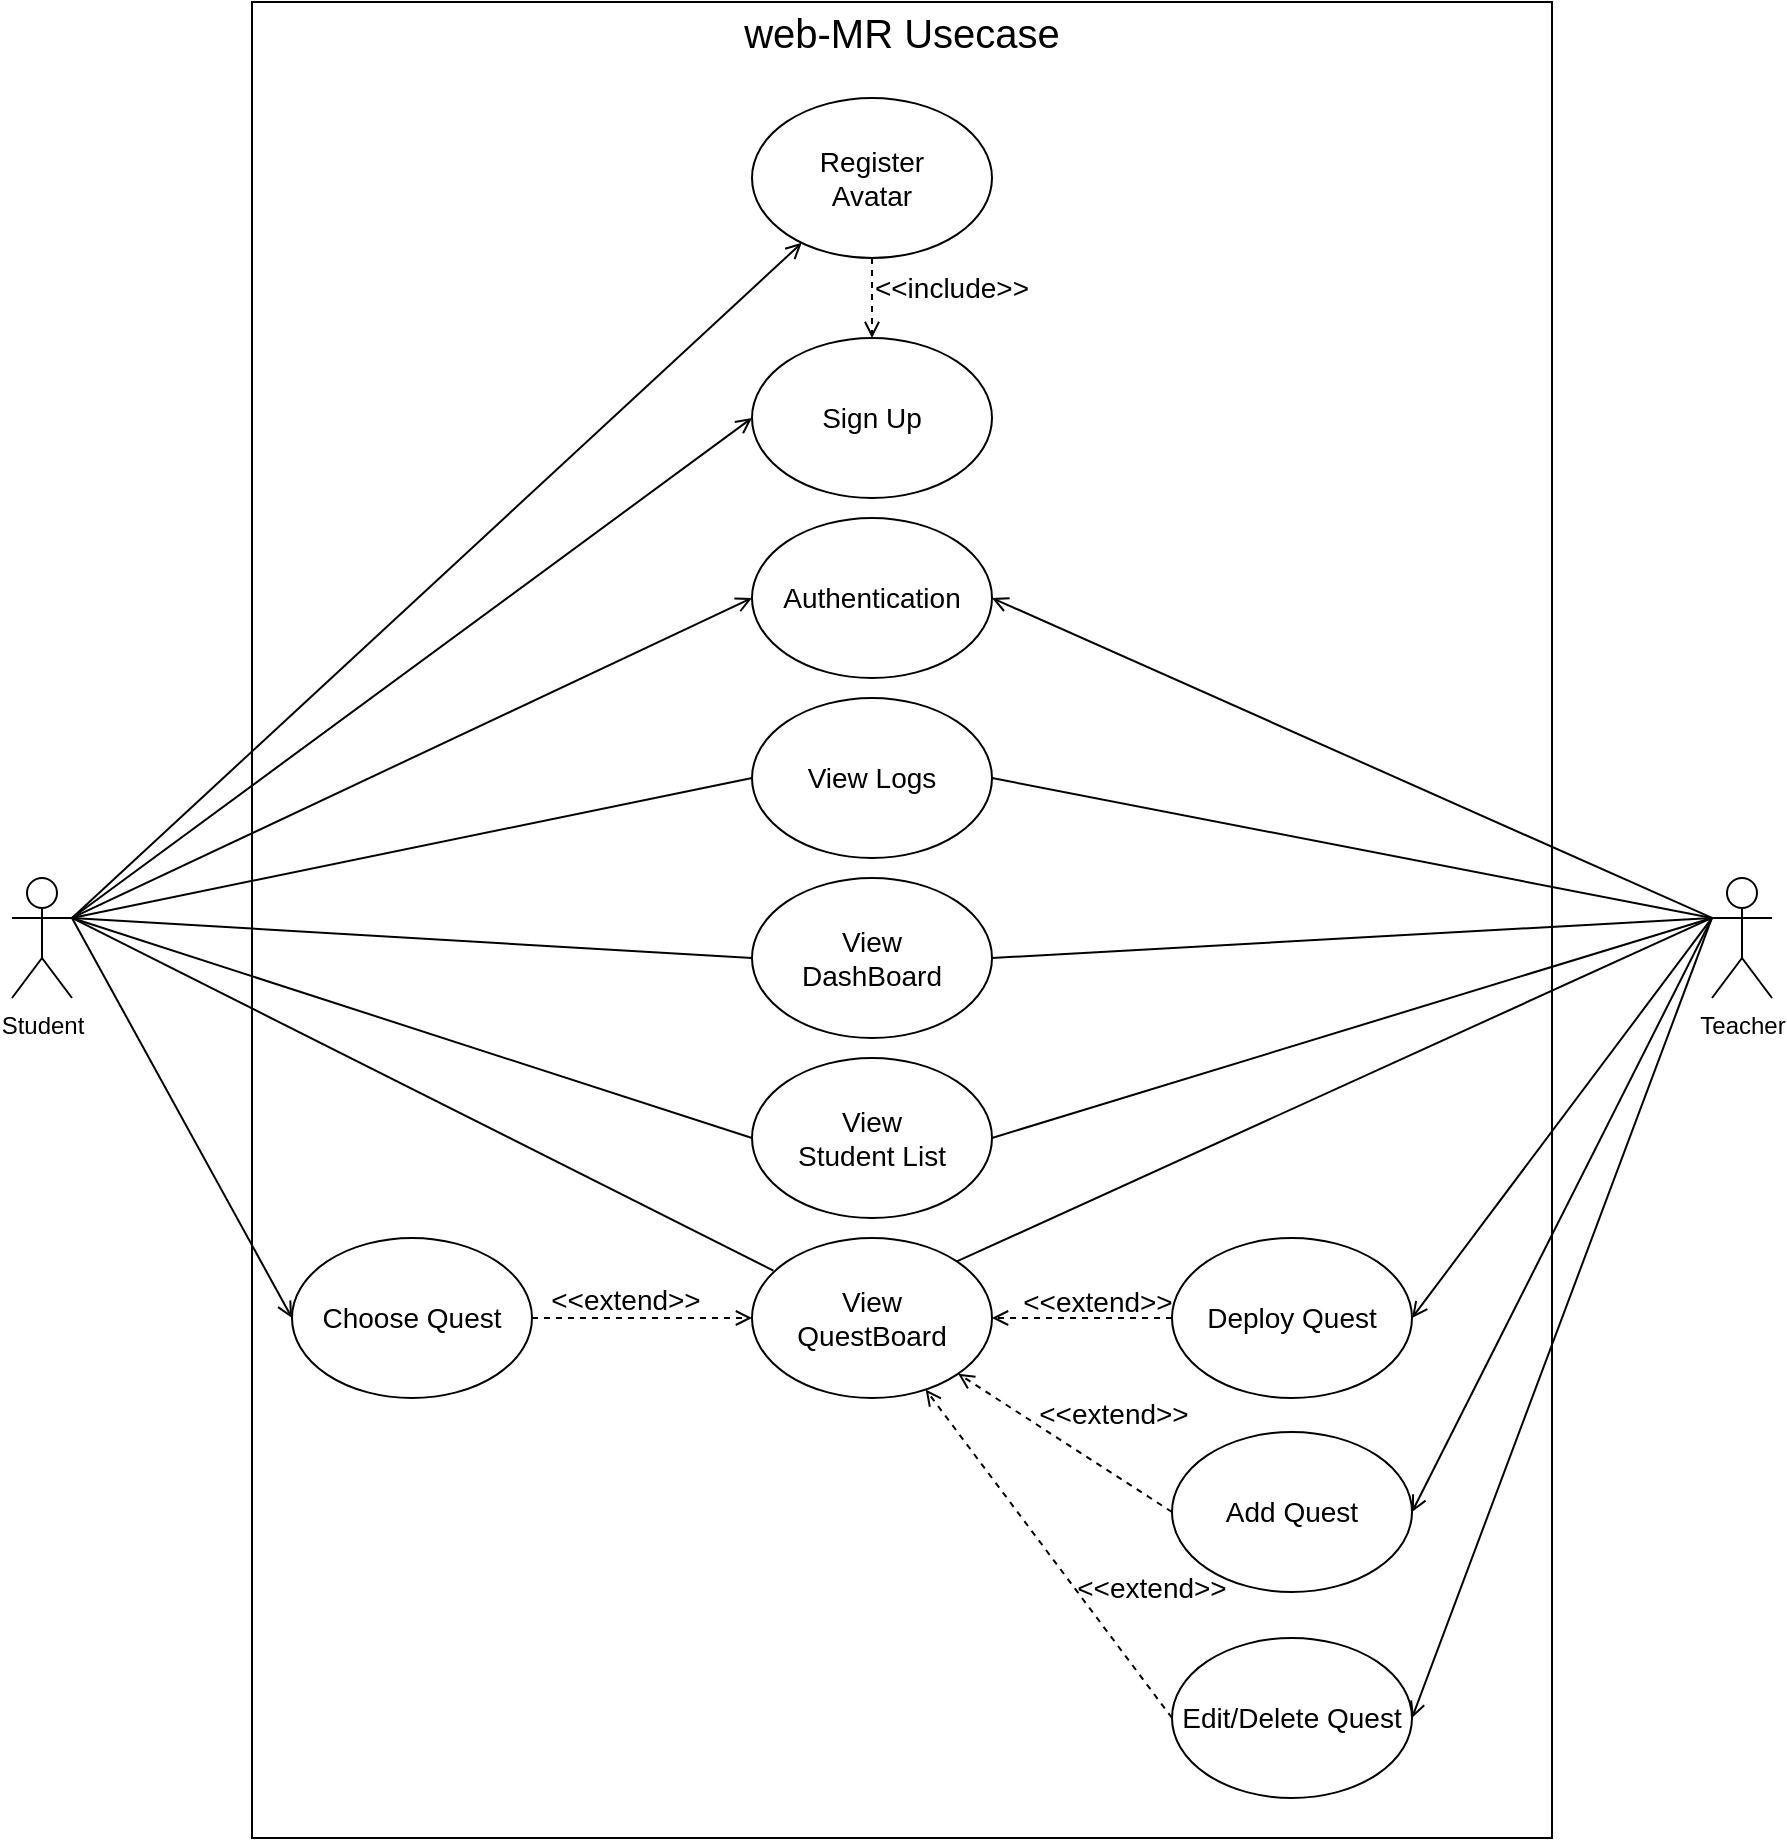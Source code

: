 <mxfile version="20.7.3" type="device"><diagram id="x60IqQ1KFAZFxsTFNg5M" name="Page-1"><mxGraphModel dx="1509" dy="804" grid="1" gridSize="10" guides="1" tooltips="1" connect="1" arrows="1" fold="1" page="1" pageScale="1" pageWidth="1169" pageHeight="827" math="0" shadow="0"><root><mxCell id="0"/><mxCell id="1" parent="0"/><mxCell id="J8Q_yfKTFZ5pwHX0eOXk-1" value="" style="rounded=0;whiteSpace=wrap;html=1;" parent="1" vertex="1"><mxGeometry x="240" y="112" width="650" height="918" as="geometry"/></mxCell><mxCell id="BS0O45Gc08rb40abdRbC-3" style="rounded=0;orthogonalLoop=1;jettySize=auto;html=1;fontSize=14;endArrow=open;endFill=0;entryX=0;entryY=0.5;entryDx=0;entryDy=0;exitX=1;exitY=0.333;exitDx=0;exitDy=0;exitPerimeter=0;" edge="1" parent="1" source="J8Q_yfKTFZ5pwHX0eOXk-2" target="J8Q_yfKTFZ5pwHX0eOXk-6"><mxGeometry relative="1" as="geometry"><mxPoint x="360" y="498" as="sourcePoint"/></mxGeometry></mxCell><mxCell id="BS0O45Gc08rb40abdRbC-4" style="edgeStyle=none;rounded=0;orthogonalLoop=1;jettySize=auto;html=1;fontSize=14;endArrow=none;endFill=0;entryX=0.089;entryY=0.204;entryDx=0;entryDy=0;exitX=1;exitY=0.333;exitDx=0;exitDy=0;exitPerimeter=0;entryPerimeter=0;" edge="1" parent="1" source="J8Q_yfKTFZ5pwHX0eOXk-2" target="J8Q_yfKTFZ5pwHX0eOXk-7"><mxGeometry relative="1" as="geometry"><mxPoint x="360" y="498" as="sourcePoint"/></mxGeometry></mxCell><mxCell id="BS0O45Gc08rb40abdRbC-5" style="edgeStyle=none;rounded=0;orthogonalLoop=1;jettySize=auto;html=1;fontSize=14;endArrow=none;endFill=0;entryX=0;entryY=0.5;entryDx=0;entryDy=0;exitX=1;exitY=0.333;exitDx=0;exitDy=0;exitPerimeter=0;" edge="1" parent="1" source="J8Q_yfKTFZ5pwHX0eOXk-2" target="BS0O45Gc08rb40abdRbC-1"><mxGeometry relative="1" as="geometry"><mxPoint x="360" y="498" as="sourcePoint"/></mxGeometry></mxCell><mxCell id="BS0O45Gc08rb40abdRbC-39" style="edgeStyle=none;rounded=0;orthogonalLoop=1;jettySize=auto;html=1;fontSize=14;endArrow=none;endFill=0;entryX=0;entryY=0.5;entryDx=0;entryDy=0;exitX=1;exitY=0.333;exitDx=0;exitDy=0;exitPerimeter=0;" edge="1" parent="1" source="J8Q_yfKTFZ5pwHX0eOXk-2" target="BS0O45Gc08rb40abdRbC-37"><mxGeometry relative="1" as="geometry"><mxPoint x="360" y="498" as="sourcePoint"/></mxGeometry></mxCell><mxCell id="BS0O45Gc08rb40abdRbC-40" style="edgeStyle=none;rounded=0;orthogonalLoop=1;jettySize=auto;html=1;entryX=0;entryY=0.5;entryDx=0;entryDy=0;fontSize=14;endArrow=none;endFill=0;exitX=1;exitY=0.333;exitDx=0;exitDy=0;exitPerimeter=0;" edge="1" parent="1" source="J8Q_yfKTFZ5pwHX0eOXk-2" target="BS0O45Gc08rb40abdRbC-38"><mxGeometry relative="1" as="geometry"><mxPoint x="170" y="400" as="sourcePoint"/></mxGeometry></mxCell><mxCell id="BS0O45Gc08rb40abdRbC-95" style="edgeStyle=none;rounded=0;orthogonalLoop=1;jettySize=auto;html=1;entryX=0;entryY=0.5;entryDx=0;entryDy=0;fontSize=20;endArrow=open;endFill=0;exitX=1;exitY=0.333;exitDx=0;exitDy=0;exitPerimeter=0;startArrow=none;startFill=0;" edge="1" parent="1" source="J8Q_yfKTFZ5pwHX0eOXk-2" target="BS0O45Gc08rb40abdRbC-10"><mxGeometry relative="1" as="geometry"><mxPoint x="170" y="400" as="sourcePoint"/></mxGeometry></mxCell><mxCell id="J8Q_yfKTFZ5pwHX0eOXk-2" value="Student" style="shape=umlActor;verticalLabelPosition=bottom;verticalAlign=top;html=1;outlineConnect=0;" parent="1" vertex="1"><mxGeometry x="120" y="550" width="30" height="60" as="geometry"/></mxCell><mxCell id="J8Q_yfKTFZ5pwHX0eOXk-6" value="&lt;font style=&quot;font-size: 14px;&quot;&gt;Authentication&lt;/font&gt;" style="ellipse;whiteSpace=wrap;html=1;" parent="1" vertex="1"><mxGeometry x="490" y="370" width="120" height="80" as="geometry"/></mxCell><mxCell id="J8Q_yfKTFZ5pwHX0eOXk-7" value="&lt;font style=&quot;font-size: 14px;&quot;&gt;View&lt;br&gt;QuestBoard&lt;/font&gt;" style="ellipse;whiteSpace=wrap;html=1;" parent="1" vertex="1"><mxGeometry x="490" y="730" width="120" height="80" as="geometry"/></mxCell><mxCell id="BS0O45Gc08rb40abdRbC-1" value="&lt;font style=&quot;font-size: 14px;&quot;&gt;View Logs&lt;/font&gt;" style="ellipse;whiteSpace=wrap;html=1;" vertex="1" parent="1"><mxGeometry x="490" y="460" width="120" height="80" as="geometry"/></mxCell><mxCell id="BS0O45Gc08rb40abdRbC-2" value="&lt;font style=&quot;font-size: 20px;&quot;&gt;web-MR Usecase&lt;/font&gt;" style="text;html=1;strokeColor=none;fillColor=none;align=center;verticalAlign=middle;whiteSpace=wrap;rounded=0;fontSize=14;" vertex="1" parent="1"><mxGeometry x="350" y="112" width="430" height="30" as="geometry"/></mxCell><mxCell id="BS0O45Gc08rb40abdRbC-26" style="edgeStyle=none;rounded=0;orthogonalLoop=1;jettySize=auto;html=1;fontSize=14;endArrow=open;endFill=0;dashed=1;" edge="1" parent="1" source="BS0O45Gc08rb40abdRbC-10" target="J8Q_yfKTFZ5pwHX0eOXk-7"><mxGeometry relative="1" as="geometry"/></mxCell><mxCell id="BS0O45Gc08rb40abdRbC-10" value="&lt;span style=&quot;font-size: 14px;&quot;&gt;Choose Quest&lt;/span&gt;" style="ellipse;whiteSpace=wrap;html=1;" vertex="1" parent="1"><mxGeometry x="260" y="730" width="120" height="80" as="geometry"/></mxCell><mxCell id="BS0O45Gc08rb40abdRbC-138" style="edgeStyle=none;rounded=0;orthogonalLoop=1;jettySize=auto;html=1;fontSize=20;endArrow=open;endFill=0;entryX=1;entryY=0.5;entryDx=0;entryDy=0;dashed=1;exitX=0;exitY=0.5;exitDx=0;exitDy=0;" edge="1" parent="1" source="BS0O45Gc08rb40abdRbC-22" target="J8Q_yfKTFZ5pwHX0eOXk-7"><mxGeometry relative="1" as="geometry"/></mxCell><mxCell id="BS0O45Gc08rb40abdRbC-142" style="edgeStyle=none;rounded=0;orthogonalLoop=1;jettySize=auto;html=1;entryX=0;entryY=0.333;entryDx=0;entryDy=0;entryPerimeter=0;fontSize=20;endArrow=none;endFill=0;exitX=1;exitY=0.5;exitDx=0;exitDy=0;startArrow=open;startFill=0;" edge="1" parent="1" source="BS0O45Gc08rb40abdRbC-22" target="BS0O45Gc08rb40abdRbC-96"><mxGeometry relative="1" as="geometry"/></mxCell><mxCell id="BS0O45Gc08rb40abdRbC-22" value="&lt;span style=&quot;font-size: 14px;&quot;&gt;Deploy Quest&lt;/span&gt;" style="ellipse;whiteSpace=wrap;html=1;" vertex="1" parent="1"><mxGeometry x="700" y="730" width="120" height="80" as="geometry"/></mxCell><mxCell id="BS0O45Gc08rb40abdRbC-140" style="edgeStyle=none;rounded=0;orthogonalLoop=1;jettySize=auto;html=1;fontSize=20;endArrow=open;endFill=0;dashed=1;exitX=0;exitY=0.5;exitDx=0;exitDy=0;" edge="1" parent="1" source="BS0O45Gc08rb40abdRbC-23" target="J8Q_yfKTFZ5pwHX0eOXk-7"><mxGeometry relative="1" as="geometry"/></mxCell><mxCell id="BS0O45Gc08rb40abdRbC-144" style="edgeStyle=none;rounded=0;orthogonalLoop=1;jettySize=auto;html=1;entryX=0;entryY=0.333;entryDx=0;entryDy=0;entryPerimeter=0;fontSize=20;endArrow=none;endFill=0;exitX=1;exitY=0.5;exitDx=0;exitDy=0;startArrow=open;startFill=0;" edge="1" parent="1" source="BS0O45Gc08rb40abdRbC-23" target="BS0O45Gc08rb40abdRbC-96"><mxGeometry relative="1" as="geometry"/></mxCell><mxCell id="BS0O45Gc08rb40abdRbC-23" value="&lt;span style=&quot;font-size: 14px;&quot;&gt;Edit/Delete Quest&lt;/span&gt;" style="ellipse;whiteSpace=wrap;html=1;" vertex="1" parent="1"><mxGeometry x="700" y="930" width="120" height="80" as="geometry"/></mxCell><mxCell id="BS0O45Gc08rb40abdRbC-139" style="edgeStyle=none;rounded=0;orthogonalLoop=1;jettySize=auto;html=1;fontSize=20;endArrow=open;endFill=0;dashed=1;exitX=0;exitY=0.5;exitDx=0;exitDy=0;" edge="1" parent="1" source="BS0O45Gc08rb40abdRbC-24" target="J8Q_yfKTFZ5pwHX0eOXk-7"><mxGeometry relative="1" as="geometry"/></mxCell><mxCell id="BS0O45Gc08rb40abdRbC-143" style="edgeStyle=none;rounded=0;orthogonalLoop=1;jettySize=auto;html=1;entryX=0;entryY=0.333;entryDx=0;entryDy=0;entryPerimeter=0;fontSize=20;endArrow=none;endFill=0;exitX=1;exitY=0.5;exitDx=0;exitDy=0;startArrow=open;startFill=0;" edge="1" parent="1" source="BS0O45Gc08rb40abdRbC-24" target="BS0O45Gc08rb40abdRbC-96"><mxGeometry relative="1" as="geometry"/></mxCell><mxCell id="BS0O45Gc08rb40abdRbC-24" value="&lt;span style=&quot;font-size: 14px;&quot;&gt;Add Quest&lt;/span&gt;" style="ellipse;whiteSpace=wrap;html=1;" vertex="1" parent="1"><mxGeometry x="700" y="827" width="120" height="80" as="geometry"/></mxCell><mxCell id="BS0O45Gc08rb40abdRbC-37" value="&lt;span style=&quot;font-size: 14px;&quot;&gt;View &lt;br&gt;DashBoard&lt;/span&gt;" style="ellipse;whiteSpace=wrap;html=1;" vertex="1" parent="1"><mxGeometry x="490" y="550" width="120" height="80" as="geometry"/></mxCell><mxCell id="BS0O45Gc08rb40abdRbC-38" value="&lt;span style=&quot;font-size: 14px;&quot;&gt;View &lt;br&gt;Student List&lt;/span&gt;" style="ellipse;whiteSpace=wrap;html=1;" vertex="1" parent="1"><mxGeometry x="490" y="640" width="120" height="80" as="geometry"/></mxCell><mxCell id="BS0O45Gc08rb40abdRbC-52" style="edgeStyle=none;rounded=0;orthogonalLoop=1;jettySize=auto;html=1;fontSize=14;endArrow=open;endFill=0;dashed=1;" edge="1" parent="1"><mxGeometry relative="1" as="geometry"/></mxCell><mxCell id="BS0O45Gc08rb40abdRbC-55" value="" style="group" vertex="1" connectable="0" parent="1"><mxGeometry x="387" y="746" width="80" height="30" as="geometry"/></mxCell><mxCell id="BS0O45Gc08rb40abdRbC-56" value="" style="group" vertex="1" connectable="0" parent="BS0O45Gc08rb40abdRbC-55"><mxGeometry width="80" height="30" as="geometry"/></mxCell><mxCell id="BS0O45Gc08rb40abdRbC-57" style="edgeStyle=none;rounded=0;orthogonalLoop=1;jettySize=auto;html=1;fontSize=14;endArrow=open;endFill=0;dashed=1;" edge="1" parent="BS0O45Gc08rb40abdRbC-56"><mxGeometry relative="1" as="geometry"/></mxCell><mxCell id="BS0O45Gc08rb40abdRbC-58" value="&amp;lt;&amp;lt;extend&amp;gt;&amp;gt;" style="text;html=1;strokeColor=none;fillColor=none;align=center;verticalAlign=middle;whiteSpace=wrap;rounded=0;fontSize=14;" vertex="1" parent="BS0O45Gc08rb40abdRbC-56"><mxGeometry width="80" height="30" as="geometry"/></mxCell><mxCell id="BS0O45Gc08rb40abdRbC-62" style="edgeStyle=none;rounded=0;orthogonalLoop=1;jettySize=auto;html=1;entryX=1;entryY=0.333;entryDx=0;entryDy=0;entryPerimeter=0;fontSize=14;endArrow=none;endFill=0;exitX=0;exitY=0.5;exitDx=0;exitDy=0;startArrow=open;startFill=0;" edge="1" parent="1" source="BS0O45Gc08rb40abdRbC-59" target="J8Q_yfKTFZ5pwHX0eOXk-2"><mxGeometry relative="1" as="geometry"><mxPoint x="360" y="498" as="targetPoint"/></mxGeometry></mxCell><mxCell id="BS0O45Gc08rb40abdRbC-59" value="&lt;span style=&quot;font-size: 14px;&quot;&gt;Sign Up&lt;/span&gt;" style="ellipse;whiteSpace=wrap;html=1;" vertex="1" parent="1"><mxGeometry x="490" y="280" width="120" height="80" as="geometry"/></mxCell><mxCell id="BS0O45Gc08rb40abdRbC-61" style="edgeStyle=none;rounded=0;orthogonalLoop=1;jettySize=auto;html=1;dashed=1;fontSize=14;endArrow=open;endFill=0;" edge="1" parent="1" source="BS0O45Gc08rb40abdRbC-60" target="BS0O45Gc08rb40abdRbC-59"><mxGeometry relative="1" as="geometry"/></mxCell><mxCell id="BS0O45Gc08rb40abdRbC-135" style="edgeStyle=none;rounded=0;orthogonalLoop=1;jettySize=auto;html=1;entryX=1;entryY=0.333;entryDx=0;entryDy=0;entryPerimeter=0;fontSize=20;endArrow=none;endFill=0;startArrow=open;startFill=0;" edge="1" parent="1" source="BS0O45Gc08rb40abdRbC-60" target="J8Q_yfKTFZ5pwHX0eOXk-2"><mxGeometry relative="1" as="geometry"/></mxCell><mxCell id="BS0O45Gc08rb40abdRbC-60" value="&lt;span style=&quot;font-size: 14px;&quot;&gt;Register&lt;br&gt;Avatar&lt;br&gt;&lt;/span&gt;" style="ellipse;whiteSpace=wrap;html=1;" vertex="1" parent="1"><mxGeometry x="490" y="160" width="120" height="80" as="geometry"/></mxCell><mxCell id="BS0O45Gc08rb40abdRbC-63" value="" style="group" vertex="1" connectable="0" parent="1"><mxGeometry x="550" y="240" width="80" height="30" as="geometry"/></mxCell><mxCell id="BS0O45Gc08rb40abdRbC-64" value="" style="group" vertex="1" connectable="0" parent="BS0O45Gc08rb40abdRbC-63"><mxGeometry width="80" height="30" as="geometry"/></mxCell><mxCell id="BS0O45Gc08rb40abdRbC-65" style="edgeStyle=none;rounded=0;orthogonalLoop=1;jettySize=auto;html=1;fontSize=14;endArrow=open;endFill=0;dashed=1;" edge="1" parent="BS0O45Gc08rb40abdRbC-64"><mxGeometry relative="1" as="geometry"/></mxCell><mxCell id="BS0O45Gc08rb40abdRbC-66" value="&amp;lt;&amp;lt;include&amp;gt;&amp;gt;" style="text;html=1;strokeColor=none;fillColor=none;align=center;verticalAlign=middle;whiteSpace=wrap;rounded=0;fontSize=14;" vertex="1" parent="BS0O45Gc08rb40abdRbC-64"><mxGeometry width="80" height="30" as="geometry"/></mxCell><mxCell id="BS0O45Gc08rb40abdRbC-97" style="edgeStyle=none;rounded=0;orthogonalLoop=1;jettySize=auto;html=1;entryX=1;entryY=0.5;entryDx=0;entryDy=0;fontSize=20;endArrow=open;endFill=0;exitX=0;exitY=0.333;exitDx=0;exitDy=0;exitPerimeter=0;" edge="1" parent="1" source="BS0O45Gc08rb40abdRbC-96" target="J8Q_yfKTFZ5pwHX0eOXk-6"><mxGeometry relative="1" as="geometry"/></mxCell><mxCell id="BS0O45Gc08rb40abdRbC-98" style="edgeStyle=none;rounded=0;orthogonalLoop=1;jettySize=auto;html=1;fontSize=20;endArrow=none;endFill=0;entryX=1;entryY=0;entryDx=0;entryDy=0;exitX=0;exitY=0.333;exitDx=0;exitDy=0;exitPerimeter=0;" edge="1" parent="1" source="BS0O45Gc08rb40abdRbC-96" target="J8Q_yfKTFZ5pwHX0eOXk-7"><mxGeometry relative="1" as="geometry"/></mxCell><mxCell id="BS0O45Gc08rb40abdRbC-99" style="edgeStyle=none;rounded=0;orthogonalLoop=1;jettySize=auto;html=1;fontSize=20;endArrow=none;endFill=0;exitX=0;exitY=0.333;exitDx=0;exitDy=0;exitPerimeter=0;entryX=1;entryY=0.5;entryDx=0;entryDy=0;" edge="1" parent="1" source="BS0O45Gc08rb40abdRbC-96" target="BS0O45Gc08rb40abdRbC-1"><mxGeometry relative="1" as="geometry"/></mxCell><mxCell id="BS0O45Gc08rb40abdRbC-100" style="edgeStyle=none;rounded=0;orthogonalLoop=1;jettySize=auto;html=1;fontSize=20;endArrow=none;endFill=0;exitX=0;exitY=0.333;exitDx=0;exitDy=0;exitPerimeter=0;entryX=1;entryY=0.5;entryDx=0;entryDy=0;" edge="1" parent="1" source="BS0O45Gc08rb40abdRbC-96" target="BS0O45Gc08rb40abdRbC-37"><mxGeometry relative="1" as="geometry"/></mxCell><mxCell id="BS0O45Gc08rb40abdRbC-101" style="edgeStyle=none;rounded=0;orthogonalLoop=1;jettySize=auto;html=1;fontSize=20;endArrow=none;endFill=0;exitX=0;exitY=0.333;exitDx=0;exitDy=0;exitPerimeter=0;entryX=1;entryY=0.5;entryDx=0;entryDy=0;" edge="1" parent="1" source="BS0O45Gc08rb40abdRbC-96" target="BS0O45Gc08rb40abdRbC-38"><mxGeometry relative="1" as="geometry"/></mxCell><mxCell id="BS0O45Gc08rb40abdRbC-96" value="Teacher" style="shape=umlActor;verticalLabelPosition=bottom;verticalAlign=top;html=1;outlineConnect=0;" vertex="1" parent="1"><mxGeometry x="970" y="550" width="30" height="60" as="geometry"/></mxCell><mxCell id="BS0O45Gc08rb40abdRbC-147" value="" style="group" vertex="1" connectable="0" parent="1"><mxGeometry x="623" y="747" width="80" height="30" as="geometry"/></mxCell><mxCell id="BS0O45Gc08rb40abdRbC-148" value="" style="group" vertex="1" connectable="0" parent="BS0O45Gc08rb40abdRbC-147"><mxGeometry width="80" height="30" as="geometry"/></mxCell><mxCell id="BS0O45Gc08rb40abdRbC-149" style="edgeStyle=none;rounded=0;orthogonalLoop=1;jettySize=auto;html=1;fontSize=14;endArrow=open;endFill=0;dashed=1;" edge="1" parent="BS0O45Gc08rb40abdRbC-148"><mxGeometry relative="1" as="geometry"/></mxCell><mxCell id="BS0O45Gc08rb40abdRbC-150" value="&amp;lt;&amp;lt;extend&amp;gt;&amp;gt;" style="text;html=1;strokeColor=none;fillColor=none;align=center;verticalAlign=middle;whiteSpace=wrap;rounded=0;fontSize=14;" vertex="1" parent="BS0O45Gc08rb40abdRbC-148"><mxGeometry width="80" height="30" as="geometry"/></mxCell><mxCell id="BS0O45Gc08rb40abdRbC-151" value="" style="group" vertex="1" connectable="0" parent="1"><mxGeometry x="631" y="803" width="80" height="30" as="geometry"/></mxCell><mxCell id="BS0O45Gc08rb40abdRbC-152" value="" style="group" vertex="1" connectable="0" parent="BS0O45Gc08rb40abdRbC-151"><mxGeometry width="80" height="30" as="geometry"/></mxCell><mxCell id="BS0O45Gc08rb40abdRbC-153" style="edgeStyle=none;rounded=0;orthogonalLoop=1;jettySize=auto;html=1;fontSize=14;endArrow=open;endFill=0;dashed=1;" edge="1" parent="BS0O45Gc08rb40abdRbC-152"><mxGeometry relative="1" as="geometry"/></mxCell><mxCell id="BS0O45Gc08rb40abdRbC-154" value="&amp;lt;&amp;lt;extend&amp;gt;&amp;gt;" style="text;html=1;strokeColor=none;fillColor=none;align=center;verticalAlign=middle;whiteSpace=wrap;rounded=0;fontSize=14;" vertex="1" parent="BS0O45Gc08rb40abdRbC-152"><mxGeometry width="80" height="30" as="geometry"/></mxCell><mxCell id="BS0O45Gc08rb40abdRbC-155" value="" style="group" vertex="1" connectable="0" parent="1"><mxGeometry x="650" y="890" width="80" height="30" as="geometry"/></mxCell><mxCell id="BS0O45Gc08rb40abdRbC-156" value="" style="group" vertex="1" connectable="0" parent="BS0O45Gc08rb40abdRbC-155"><mxGeometry width="80" height="30" as="geometry"/></mxCell><mxCell id="BS0O45Gc08rb40abdRbC-157" style="edgeStyle=none;rounded=0;orthogonalLoop=1;jettySize=auto;html=1;fontSize=14;endArrow=open;endFill=0;dashed=1;" edge="1" parent="BS0O45Gc08rb40abdRbC-156"><mxGeometry relative="1" as="geometry"/></mxCell><mxCell id="BS0O45Gc08rb40abdRbC-158" value="&amp;lt;&amp;lt;extend&amp;gt;&amp;gt;" style="text;html=1;strokeColor=none;fillColor=none;align=center;verticalAlign=middle;whiteSpace=wrap;rounded=0;fontSize=14;" vertex="1" parent="BS0O45Gc08rb40abdRbC-156"><mxGeometry width="80" height="30" as="geometry"/></mxCell></root></mxGraphModel></diagram></mxfile>